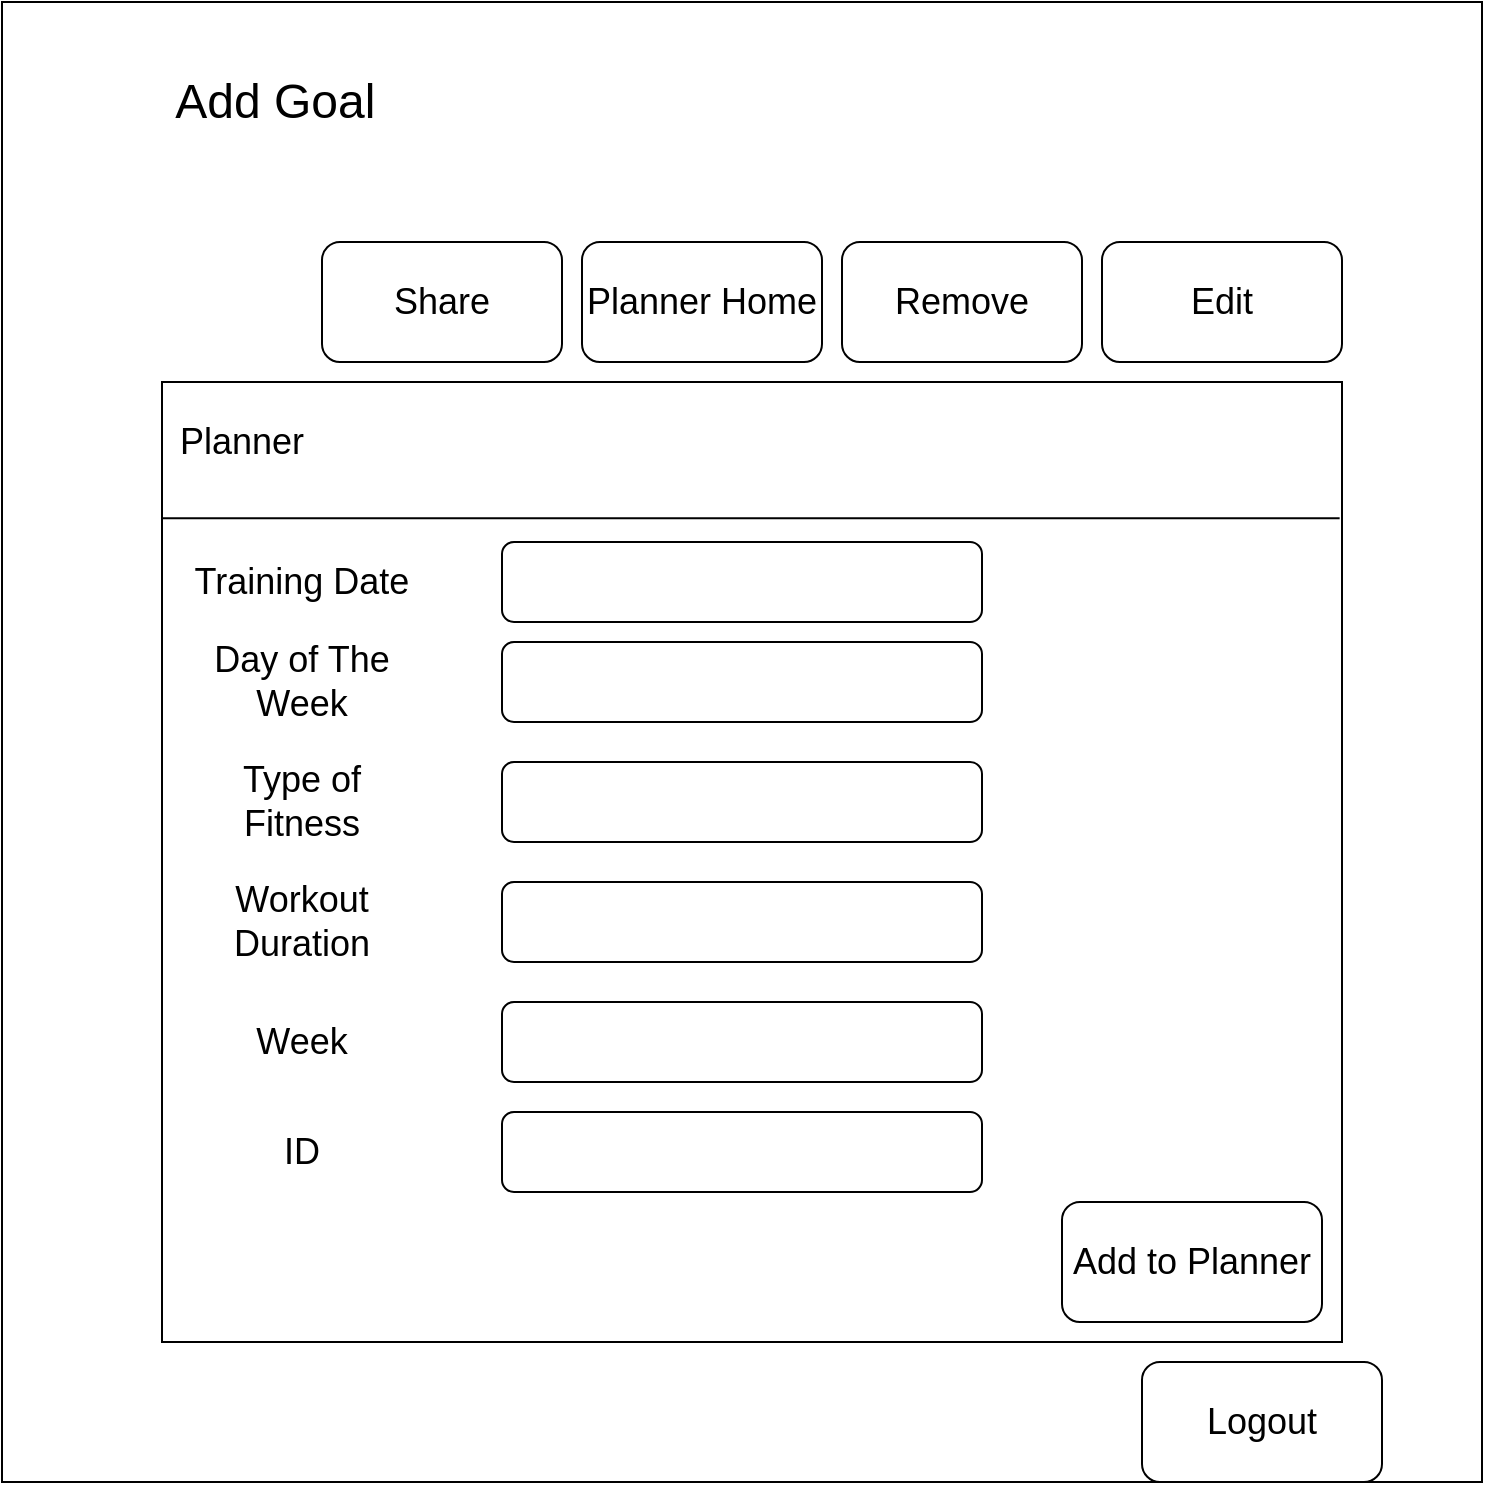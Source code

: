 <mxfile version="14.4.9" type="device"><diagram id="PfpokA-K0wj6ysgxog_C" name="Page-1"><mxGraphModel dx="1422" dy="705" grid="1" gridSize="10" guides="1" tooltips="1" connect="1" arrows="1" fold="1" page="1" pageScale="1" pageWidth="827" pageHeight="1169" math="0" shadow="0"><root><mxCell id="0"/><mxCell id="1" parent="0"/><mxCell id="N8ywjjsstwPjkT8flI6q-1" value="" style="whiteSpace=wrap;html=1;aspect=fixed;" vertex="1" parent="1"><mxGeometry x="180" y="30" width="740" height="740" as="geometry"/></mxCell><mxCell id="N8ywjjsstwPjkT8flI6q-2" value="&lt;font style=&quot;font-size: 24px&quot;&gt;Add Goal&amp;nbsp;&lt;/font&gt;" style="text;html=1;strokeColor=none;fillColor=none;align=center;verticalAlign=middle;whiteSpace=wrap;rounded=0;" vertex="1" parent="1"><mxGeometry x="200" y="70" width="240" height="20" as="geometry"/></mxCell><mxCell id="N8ywjjsstwPjkT8flI6q-3" value="" style="rounded=0;whiteSpace=wrap;html=1;" vertex="1" parent="1"><mxGeometry x="260" y="220" width="590" height="480" as="geometry"/></mxCell><mxCell id="N8ywjjsstwPjkT8flI6q-4" value="" style="endArrow=none;html=1;entryX=0.998;entryY=0.142;entryDx=0;entryDy=0;entryPerimeter=0;exitX=0;exitY=0.142;exitDx=0;exitDy=0;exitPerimeter=0;" edge="1" parent="1" source="N8ywjjsstwPjkT8flI6q-3" target="N8ywjjsstwPjkT8flI6q-3"><mxGeometry width="50" height="50" relative="1" as="geometry"><mxPoint x="340" y="340" as="sourcePoint"/><mxPoint x="390" y="290" as="targetPoint"/></mxGeometry></mxCell><mxCell id="N8ywjjsstwPjkT8flI6q-5" value="&lt;font style=&quot;font-size: 18px&quot;&gt;Planner&lt;/font&gt;" style="text;html=1;strokeColor=none;fillColor=none;align=center;verticalAlign=middle;whiteSpace=wrap;rounded=0;" vertex="1" parent="1"><mxGeometry x="280" y="240" width="40" height="20" as="geometry"/></mxCell><mxCell id="N8ywjjsstwPjkT8flI6q-6" value="&lt;font style=&quot;font-size: 18px&quot;&gt;Edit&lt;/font&gt;" style="rounded=1;whiteSpace=wrap;html=1;align=center;" vertex="1" parent="1"><mxGeometry x="730" y="150" width="120" height="60" as="geometry"/></mxCell><mxCell id="N8ywjjsstwPjkT8flI6q-7" value="&lt;font style=&quot;font-size: 18px&quot;&gt;Remove&lt;/font&gt;" style="rounded=1;whiteSpace=wrap;html=1;align=center;" vertex="1" parent="1"><mxGeometry x="600" y="150" width="120" height="60" as="geometry"/></mxCell><mxCell id="N8ywjjsstwPjkT8flI6q-8" value="&lt;font style=&quot;font-size: 18px&quot;&gt;Planner Home&lt;/font&gt;" style="rounded=1;whiteSpace=wrap;html=1;align=center;" vertex="1" parent="1"><mxGeometry x="470" y="150" width="120" height="60" as="geometry"/></mxCell><mxCell id="N8ywjjsstwPjkT8flI6q-9" value="&lt;font style=&quot;font-size: 18px&quot;&gt;Share&lt;/font&gt;" style="rounded=1;whiteSpace=wrap;html=1;align=center;" vertex="1" parent="1"><mxGeometry x="340" y="150" width="120" height="60" as="geometry"/></mxCell><mxCell id="N8ywjjsstwPjkT8flI6q-10" value="&lt;font style=&quot;font-size: 18px&quot;&gt;Add to Planner&lt;/font&gt;" style="rounded=1;whiteSpace=wrap;html=1;align=center;" vertex="1" parent="1"><mxGeometry x="710" y="630" width="130" height="60" as="geometry"/></mxCell><mxCell id="N8ywjjsstwPjkT8flI6q-11" value="" style="rounded=1;whiteSpace=wrap;html=1;" vertex="1" parent="1"><mxGeometry x="430" y="350" width="240" height="40" as="geometry"/></mxCell><mxCell id="N8ywjjsstwPjkT8flI6q-12" value="" style="rounded=1;whiteSpace=wrap;html=1;" vertex="1" parent="1"><mxGeometry x="430" y="410" width="240" height="40" as="geometry"/></mxCell><mxCell id="N8ywjjsstwPjkT8flI6q-13" value="" style="rounded=1;whiteSpace=wrap;html=1;" vertex="1" parent="1"><mxGeometry x="430" y="470" width="240" height="40" as="geometry"/></mxCell><mxCell id="N8ywjjsstwPjkT8flI6q-14" value="" style="rounded=1;whiteSpace=wrap;html=1;" vertex="1" parent="1"><mxGeometry x="430" y="300" width="240" height="40" as="geometry"/></mxCell><mxCell id="N8ywjjsstwPjkT8flI6q-15" value="" style="rounded=1;whiteSpace=wrap;html=1;" vertex="1" parent="1"><mxGeometry x="430" y="530" width="240" height="40" as="geometry"/></mxCell><mxCell id="N8ywjjsstwPjkT8flI6q-16" value="" style="rounded=1;whiteSpace=wrap;html=1;" vertex="1" parent="1"><mxGeometry x="430" y="585" width="240" height="40" as="geometry"/></mxCell><mxCell id="N8ywjjsstwPjkT8flI6q-17" value="&lt;font style=&quot;font-size: 18px&quot;&gt;Training Date&lt;/font&gt;" style="text;html=1;strokeColor=none;fillColor=none;align=center;verticalAlign=middle;whiteSpace=wrap;rounded=0;" vertex="1" parent="1"><mxGeometry x="275" y="310" width="110" height="20" as="geometry"/></mxCell><mxCell id="N8ywjjsstwPjkT8flI6q-18" value="&lt;font style=&quot;font-size: 18px&quot;&gt;ID&lt;/font&gt;" style="text;html=1;strokeColor=none;fillColor=none;align=center;verticalAlign=middle;whiteSpace=wrap;rounded=0;" vertex="1" parent="1"><mxGeometry x="300" y="595" width="60" height="20" as="geometry"/></mxCell><mxCell id="N8ywjjsstwPjkT8flI6q-19" value="&lt;font style=&quot;font-size: 18px&quot;&gt;Day of The Week&lt;/font&gt;" style="text;html=1;strokeColor=none;fillColor=none;align=center;verticalAlign=middle;whiteSpace=wrap;rounded=0;" vertex="1" parent="1"><mxGeometry x="270" y="360" width="120" height="20" as="geometry"/></mxCell><mxCell id="N8ywjjsstwPjkT8flI6q-20" value="&lt;font style=&quot;font-size: 18px&quot;&gt;Type of Fitness&lt;/font&gt;" style="text;html=1;strokeColor=none;fillColor=none;align=center;verticalAlign=middle;whiteSpace=wrap;rounded=0;" vertex="1" parent="1"><mxGeometry x="295" y="420" width="70" height="20" as="geometry"/></mxCell><mxCell id="N8ywjjsstwPjkT8flI6q-21" value="&lt;font style=&quot;font-size: 18px&quot;&gt;Workout Duration&lt;/font&gt;" style="text;html=1;strokeColor=none;fillColor=none;align=center;verticalAlign=middle;whiteSpace=wrap;rounded=0;" vertex="1" parent="1"><mxGeometry x="310" y="480" width="40" height="20" as="geometry"/></mxCell><mxCell id="N8ywjjsstwPjkT8flI6q-22" value="&lt;font style=&quot;font-size: 18px&quot;&gt;Week&lt;/font&gt;" style="text;html=1;strokeColor=none;fillColor=none;align=center;verticalAlign=middle;whiteSpace=wrap;rounded=0;" vertex="1" parent="1"><mxGeometry x="310" y="540" width="40" height="20" as="geometry"/></mxCell><mxCell id="N8ywjjsstwPjkT8flI6q-23" value="&lt;font style=&quot;font-size: 18px&quot;&gt;Logout&lt;/font&gt;" style="rounded=1;whiteSpace=wrap;html=1;align=center;" vertex="1" parent="1"><mxGeometry x="750" y="710" width="120" height="60" as="geometry"/></mxCell></root></mxGraphModel></diagram></mxfile>